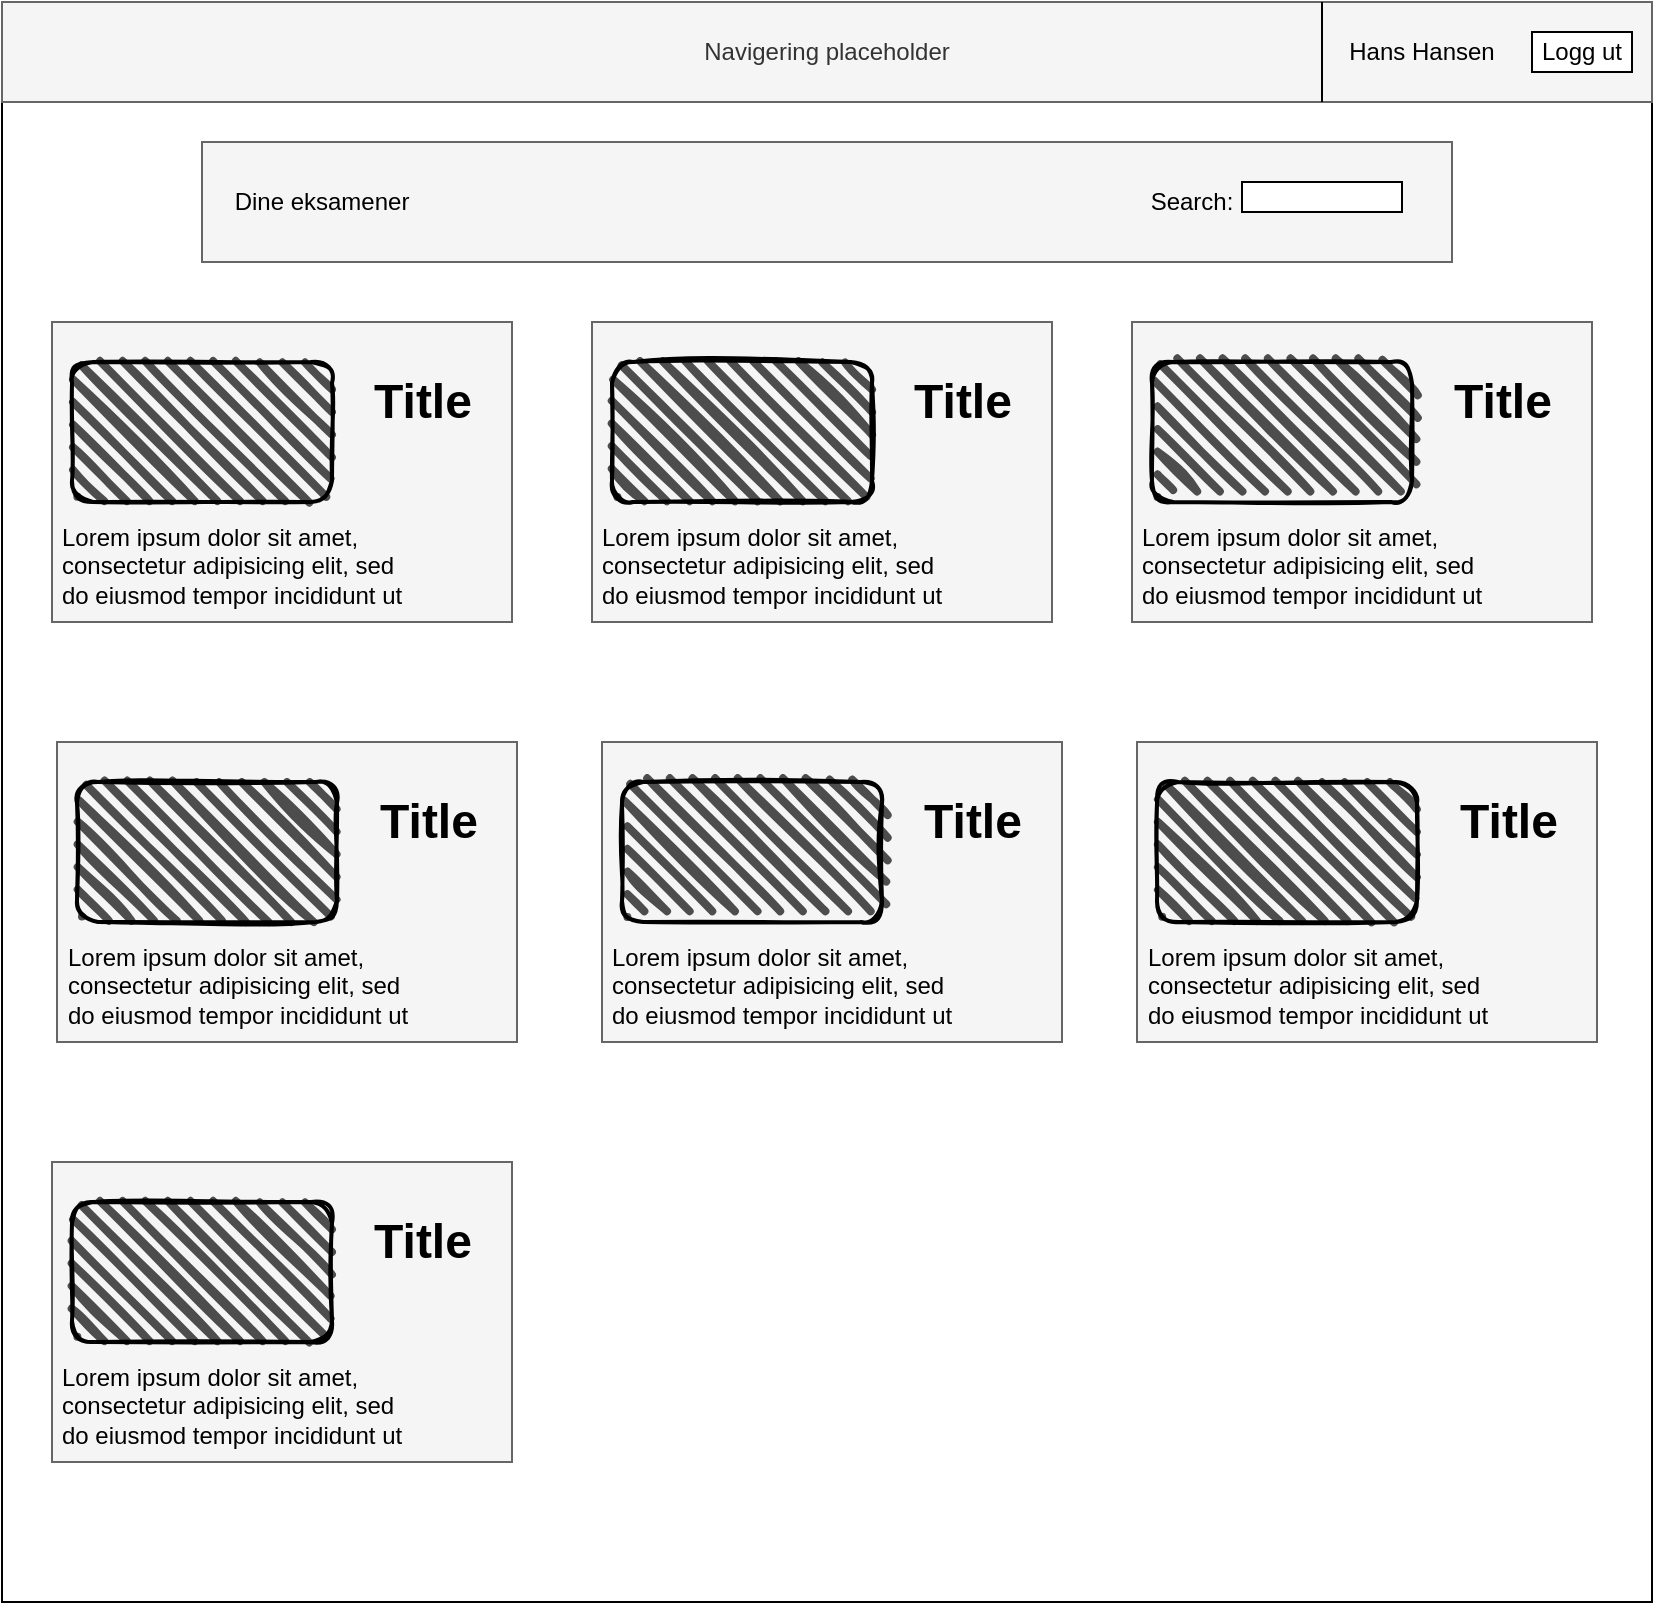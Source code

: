<mxfile version="15.0.3" type="device"><diagram id="kI9OD8ifq_mXSYKE4ezh" name="Page-1"><mxGraphModel dx="2272" dy="794" grid="1" gridSize="10" guides="1" tooltips="1" connect="1" arrows="1" fold="1" page="1" pageScale="1" pageWidth="850" pageHeight="1100" math="0" shadow="0"><root><mxCell id="0"/><mxCell id="1" parent="0"/><mxCell id="lm9uxjQ5vBrG_Tr7gTar-2" value="" style="rounded=0;whiteSpace=wrap;html=1;" vertex="1" parent="1"><mxGeometry x="-835" y="10" width="825" height="800" as="geometry"/></mxCell><mxCell id="lm9uxjQ5vBrG_Tr7gTar-4" value="Navigering placeholder" style="rounded=0;whiteSpace=wrap;html=1;fillColor=#f5f5f5;strokeColor=#666666;fontColor=#333333;" vertex="1" parent="1"><mxGeometry x="-835" y="10" width="825" height="50" as="geometry"/></mxCell><mxCell id="lm9uxjQ5vBrG_Tr7gTar-5" value="Hans Hansen" style="text;html=1;strokeColor=none;fillColor=none;align=center;verticalAlign=middle;whiteSpace=wrap;rounded=0;" vertex="1" parent="1"><mxGeometry x="-170" y="25" width="90" height="20" as="geometry"/></mxCell><mxCell id="lm9uxjQ5vBrG_Tr7gTar-6" value="Logg ut" style="rounded=0;whiteSpace=wrap;html=1;" vertex="1" parent="1"><mxGeometry x="-70" y="25" width="50" height="20" as="geometry"/></mxCell><mxCell id="lm9uxjQ5vBrG_Tr7gTar-7" value="" style="line;strokeWidth=1;direction=south;html=1;perimeter=backbonePerimeter;points=[];outlineConnect=0;" vertex="1" parent="1"><mxGeometry x="-180" y="10" width="10" height="50" as="geometry"/></mxCell><mxCell id="lm9uxjQ5vBrG_Tr7gTar-8" value="" style="rounded=0;whiteSpace=wrap;html=1;strokeWidth=1;fillColor=#f5f5f5;strokeColor=#666666;fontColor=#333333;" vertex="1" parent="1"><mxGeometry x="-735" y="80" width="625" height="60" as="geometry"/></mxCell><mxCell id="lm9uxjQ5vBrG_Tr7gTar-10" value="" style="rounded=0;whiteSpace=wrap;html=1;strokeWidth=1;fillColor=#f5f5f5;strokeColor=#666666;fontColor=#333333;" vertex="1" parent="1"><mxGeometry x="-810" y="170" width="230" height="150" as="geometry"/></mxCell><mxCell id="lm9uxjQ5vBrG_Tr7gTar-11" value="" style="rounded=0;whiteSpace=wrap;html=1;strokeWidth=1;fillColor=#f5f5f5;strokeColor=#666666;fontColor=#333333;" vertex="1" parent="1"><mxGeometry x="-540" y="170" width="230" height="150" as="geometry"/></mxCell><mxCell id="lm9uxjQ5vBrG_Tr7gTar-12" value="" style="rounded=0;whiteSpace=wrap;html=1;strokeWidth=1;fillColor=#f5f5f5;strokeColor=#666666;fontColor=#333333;" vertex="1" parent="1"><mxGeometry x="-270" y="170" width="230" height="150" as="geometry"/></mxCell><mxCell id="lm9uxjQ5vBrG_Tr7gTar-14" value="Dine eksamener" style="text;html=1;strokeColor=none;fillColor=none;align=center;verticalAlign=middle;whiteSpace=wrap;rounded=0;" vertex="1" parent="1"><mxGeometry x="-720" y="100" width="90" height="20" as="geometry"/></mxCell><mxCell id="lm9uxjQ5vBrG_Tr7gTar-21" value="" style="rounded=1;whiteSpace=wrap;html=1;strokeWidth=2;fillWeight=4;hachureGap=8;hachureAngle=45;sketch=1;fillColor=#4D4D4D;" vertex="1" parent="1"><mxGeometry x="-800" y="190" width="130" height="70" as="geometry"/></mxCell><mxCell id="lm9uxjQ5vBrG_Tr7gTar-22" value="Title" style="text;strokeColor=none;fillColor=none;html=1;fontSize=24;fontStyle=1;verticalAlign=middle;align=center;" vertex="1" parent="1"><mxGeometry x="-670" y="190" width="90" height="40" as="geometry"/></mxCell><mxCell id="lm9uxjQ5vBrG_Tr7gTar-23" value="&lt;h1&gt;&lt;br&gt;&lt;/h1&gt;&lt;p&gt;Lorem ipsum dolor sit amet, consectetur adipisicing elit, sed do eiusmod tempor incididunt ut&lt;/p&gt;" style="text;html=1;strokeColor=none;fillColor=none;spacing=5;spacingTop=-20;whiteSpace=wrap;overflow=hidden;rounded=0;" vertex="1" parent="1"><mxGeometry x="-810" y="220" width="190" height="110" as="geometry"/></mxCell><mxCell id="lm9uxjQ5vBrG_Tr7gTar-29" value="" style="shape=image;html=1;verticalLabelPosition=bottom;verticalAlign=top;imageAspect=0;image=https://upload.wikimedia.org/wikipedia/commons/4/42/Cogwheel.png;strokeWidth=1;fillColor=#666666;gradientColor=none;" vertex="1" parent="1"><mxGeometry x="-640" y="230" width="40" height="40" as="geometry"/></mxCell><mxCell id="lm9uxjQ5vBrG_Tr7gTar-36" value="" style="rounded=0;whiteSpace=wrap;html=1;strokeWidth=1;fillColor=#f5f5f5;strokeColor=#666666;fontColor=#333333;" vertex="1" parent="1"><mxGeometry x="-540" y="170" width="230" height="150" as="geometry"/></mxCell><mxCell id="lm9uxjQ5vBrG_Tr7gTar-37" value="" style="rounded=1;whiteSpace=wrap;html=1;strokeWidth=2;fillWeight=4;hachureGap=8;hachureAngle=45;sketch=1;fillColor=#4D4D4D;" vertex="1" parent="1"><mxGeometry x="-530" y="190" width="130" height="70" as="geometry"/></mxCell><mxCell id="lm9uxjQ5vBrG_Tr7gTar-38" value="Title" style="text;strokeColor=none;fillColor=none;html=1;fontSize=24;fontStyle=1;verticalAlign=middle;align=center;" vertex="1" parent="1"><mxGeometry x="-400" y="190" width="90" height="40" as="geometry"/></mxCell><mxCell id="lm9uxjQ5vBrG_Tr7gTar-39" value="&lt;h1&gt;&lt;br&gt;&lt;/h1&gt;&lt;p&gt;Lorem ipsum dolor sit amet, consectetur adipisicing elit, sed do eiusmod tempor incididunt ut&lt;/p&gt;" style="text;html=1;strokeColor=none;fillColor=none;spacing=5;spacingTop=-20;whiteSpace=wrap;overflow=hidden;rounded=0;" vertex="1" parent="1"><mxGeometry x="-540" y="220" width="190" height="110" as="geometry"/></mxCell><mxCell id="lm9uxjQ5vBrG_Tr7gTar-40" value="" style="shape=image;html=1;verticalLabelPosition=bottom;verticalAlign=top;imageAspect=0;image=https://upload.wikimedia.org/wikipedia/commons/4/42/Cogwheel.png;strokeWidth=1;fillColor=#666666;gradientColor=none;" vertex="1" parent="1"><mxGeometry x="-370" y="230" width="40" height="40" as="geometry"/></mxCell><mxCell id="lm9uxjQ5vBrG_Tr7gTar-41" value="" style="rounded=0;whiteSpace=wrap;html=1;strokeWidth=1;fillColor=#f5f5f5;strokeColor=#666666;fontColor=#333333;" vertex="1" parent="1"><mxGeometry x="-270" y="170" width="230" height="150" as="geometry"/></mxCell><mxCell id="lm9uxjQ5vBrG_Tr7gTar-42" value="" style="rounded=1;whiteSpace=wrap;html=1;strokeWidth=2;fillWeight=4;hachureGap=8;hachureAngle=45;sketch=1;fillColor=#4D4D4D;" vertex="1" parent="1"><mxGeometry x="-260" y="190" width="130" height="70" as="geometry"/></mxCell><mxCell id="lm9uxjQ5vBrG_Tr7gTar-43" value="Title" style="text;strokeColor=none;fillColor=none;html=1;fontSize=24;fontStyle=1;verticalAlign=middle;align=center;" vertex="1" parent="1"><mxGeometry x="-130" y="190" width="90" height="40" as="geometry"/></mxCell><mxCell id="lm9uxjQ5vBrG_Tr7gTar-44" value="&lt;h1&gt;&lt;br&gt;&lt;/h1&gt;&lt;p&gt;Lorem ipsum dolor sit amet, consectetur adipisicing elit, sed do eiusmod tempor incididunt ut&lt;/p&gt;" style="text;html=1;strokeColor=none;fillColor=none;spacing=5;spacingTop=-20;whiteSpace=wrap;overflow=hidden;rounded=0;" vertex="1" parent="1"><mxGeometry x="-270" y="220" width="190" height="110" as="geometry"/></mxCell><mxCell id="lm9uxjQ5vBrG_Tr7gTar-45" value="" style="shape=image;html=1;verticalLabelPosition=bottom;verticalAlign=top;imageAspect=0;image=https://upload.wikimedia.org/wikipedia/commons/4/42/Cogwheel.png;strokeWidth=1;fillColor=#666666;gradientColor=none;" vertex="1" parent="1"><mxGeometry x="-100" y="230" width="40" height="40" as="geometry"/></mxCell><mxCell id="lm9uxjQ5vBrG_Tr7gTar-46" value="" style="rounded=0;whiteSpace=wrap;html=1;strokeWidth=1;fillColor=#f5f5f5;strokeColor=#666666;fontColor=#333333;" vertex="1" parent="1"><mxGeometry x="-807.5" y="380" width="230" height="150" as="geometry"/></mxCell><mxCell id="lm9uxjQ5vBrG_Tr7gTar-47" value="" style="rounded=1;whiteSpace=wrap;html=1;strokeWidth=2;fillWeight=4;hachureGap=8;hachureAngle=45;sketch=1;fillColor=#4D4D4D;" vertex="1" parent="1"><mxGeometry x="-797.5" y="400" width="130" height="70" as="geometry"/></mxCell><mxCell id="lm9uxjQ5vBrG_Tr7gTar-48" value="Title" style="text;strokeColor=none;fillColor=none;html=1;fontSize=24;fontStyle=1;verticalAlign=middle;align=center;" vertex="1" parent="1"><mxGeometry x="-667.5" y="400" width="90" height="40" as="geometry"/></mxCell><mxCell id="lm9uxjQ5vBrG_Tr7gTar-49" value="&lt;h1&gt;&lt;br&gt;&lt;/h1&gt;&lt;p&gt;Lorem ipsum dolor sit amet, consectetur adipisicing elit, sed do eiusmod tempor incididunt ut&lt;/p&gt;" style="text;html=1;strokeColor=none;fillColor=none;spacing=5;spacingTop=-20;whiteSpace=wrap;overflow=hidden;rounded=0;" vertex="1" parent="1"><mxGeometry x="-807.5" y="430" width="190" height="110" as="geometry"/></mxCell><mxCell id="lm9uxjQ5vBrG_Tr7gTar-50" value="" style="shape=image;html=1;verticalLabelPosition=bottom;verticalAlign=top;imageAspect=0;image=https://upload.wikimedia.org/wikipedia/commons/4/42/Cogwheel.png;strokeWidth=1;fillColor=#666666;gradientColor=none;" vertex="1" parent="1"><mxGeometry x="-637.5" y="440" width="40" height="40" as="geometry"/></mxCell><mxCell id="lm9uxjQ5vBrG_Tr7gTar-51" value="" style="rounded=0;whiteSpace=wrap;html=1;strokeWidth=1;fillColor=#f5f5f5;strokeColor=#666666;fontColor=#333333;" vertex="1" parent="1"><mxGeometry x="-535" y="380" width="230" height="150" as="geometry"/></mxCell><mxCell id="lm9uxjQ5vBrG_Tr7gTar-52" value="" style="rounded=1;whiteSpace=wrap;html=1;strokeWidth=2;fillWeight=4;hachureGap=8;hachureAngle=45;sketch=1;fillColor=#4D4D4D;" vertex="1" parent="1"><mxGeometry x="-525" y="400" width="130" height="70" as="geometry"/></mxCell><mxCell id="lm9uxjQ5vBrG_Tr7gTar-53" value="Title" style="text;strokeColor=none;fillColor=none;html=1;fontSize=24;fontStyle=1;verticalAlign=middle;align=center;" vertex="1" parent="1"><mxGeometry x="-395" y="400" width="90" height="40" as="geometry"/></mxCell><mxCell id="lm9uxjQ5vBrG_Tr7gTar-54" value="&lt;h1&gt;&lt;br&gt;&lt;/h1&gt;&lt;p&gt;Lorem ipsum dolor sit amet, consectetur adipisicing elit, sed do eiusmod tempor incididunt ut&lt;/p&gt;" style="text;html=1;strokeColor=none;fillColor=none;spacing=5;spacingTop=-20;whiteSpace=wrap;overflow=hidden;rounded=0;" vertex="1" parent="1"><mxGeometry x="-535" y="430" width="190" height="110" as="geometry"/></mxCell><mxCell id="lm9uxjQ5vBrG_Tr7gTar-55" value="" style="shape=image;html=1;verticalLabelPosition=bottom;verticalAlign=top;imageAspect=0;image=https://upload.wikimedia.org/wikipedia/commons/4/42/Cogwheel.png;strokeWidth=1;fillColor=#666666;gradientColor=none;" vertex="1" parent="1"><mxGeometry x="-365" y="440" width="40" height="40" as="geometry"/></mxCell><mxCell id="lm9uxjQ5vBrG_Tr7gTar-56" value="" style="rounded=0;whiteSpace=wrap;html=1;strokeWidth=1;fillColor=#f5f5f5;strokeColor=#666666;fontColor=#333333;" vertex="1" parent="1"><mxGeometry x="-267.5" y="380" width="230" height="150" as="geometry"/></mxCell><mxCell id="lm9uxjQ5vBrG_Tr7gTar-57" value="" style="rounded=1;whiteSpace=wrap;html=1;strokeWidth=2;fillWeight=4;hachureGap=8;hachureAngle=45;sketch=1;fillColor=#4D4D4D;" vertex="1" parent="1"><mxGeometry x="-257.5" y="400" width="130" height="70" as="geometry"/></mxCell><mxCell id="lm9uxjQ5vBrG_Tr7gTar-58" value="Title" style="text;strokeColor=none;fillColor=none;html=1;fontSize=24;fontStyle=1;verticalAlign=middle;align=center;" vertex="1" parent="1"><mxGeometry x="-127.5" y="400" width="90" height="40" as="geometry"/></mxCell><mxCell id="lm9uxjQ5vBrG_Tr7gTar-59" value="&lt;h1&gt;&lt;br&gt;&lt;/h1&gt;&lt;p&gt;Lorem ipsum dolor sit amet, consectetur adipisicing elit, sed do eiusmod tempor incididunt ut&lt;/p&gt;" style="text;html=1;strokeColor=none;fillColor=none;spacing=5;spacingTop=-20;whiteSpace=wrap;overflow=hidden;rounded=0;" vertex="1" parent="1"><mxGeometry x="-267.5" y="430" width="190" height="110" as="geometry"/></mxCell><mxCell id="lm9uxjQ5vBrG_Tr7gTar-60" value="" style="shape=image;html=1;verticalLabelPosition=bottom;verticalAlign=top;imageAspect=0;image=https://upload.wikimedia.org/wikipedia/commons/4/42/Cogwheel.png;strokeWidth=1;fillColor=#666666;gradientColor=none;" vertex="1" parent="1"><mxGeometry x="-97.5" y="440" width="40" height="40" as="geometry"/></mxCell><mxCell id="lm9uxjQ5vBrG_Tr7gTar-61" value="" style="rounded=0;whiteSpace=wrap;html=1;strokeWidth=1;fillColor=#f5f5f5;strokeColor=#666666;fontColor=#333333;" vertex="1" parent="1"><mxGeometry x="-810" y="590" width="230" height="150" as="geometry"/></mxCell><mxCell id="lm9uxjQ5vBrG_Tr7gTar-62" value="" style="rounded=1;whiteSpace=wrap;html=1;strokeWidth=2;fillWeight=4;hachureGap=8;hachureAngle=45;sketch=1;fillColor=#4D4D4D;" vertex="1" parent="1"><mxGeometry x="-800" y="610" width="130" height="70" as="geometry"/></mxCell><mxCell id="lm9uxjQ5vBrG_Tr7gTar-63" value="Title" style="text;strokeColor=none;fillColor=none;html=1;fontSize=24;fontStyle=1;verticalAlign=middle;align=center;" vertex="1" parent="1"><mxGeometry x="-670" y="610" width="90" height="40" as="geometry"/></mxCell><mxCell id="lm9uxjQ5vBrG_Tr7gTar-64" value="&lt;h1&gt;&lt;br&gt;&lt;/h1&gt;&lt;p&gt;Lorem ipsum dolor sit amet, consectetur adipisicing elit, sed do eiusmod tempor incididunt ut&lt;/p&gt;" style="text;html=1;strokeColor=none;fillColor=none;spacing=5;spacingTop=-20;whiteSpace=wrap;overflow=hidden;rounded=0;" vertex="1" parent="1"><mxGeometry x="-810" y="640" width="190" height="110" as="geometry"/></mxCell><mxCell id="lm9uxjQ5vBrG_Tr7gTar-65" value="" style="shape=image;html=1;verticalLabelPosition=bottom;verticalAlign=top;imageAspect=0;image=https://upload.wikimedia.org/wikipedia/commons/4/42/Cogwheel.png;strokeWidth=1;fillColor=#666666;gradientColor=none;" vertex="1" parent="1"><mxGeometry x="-640" y="650" width="40" height="40" as="geometry"/></mxCell><mxCell id="lm9uxjQ5vBrG_Tr7gTar-66" value="Search:" style="text;html=1;strokeColor=none;fillColor=none;align=center;verticalAlign=middle;whiteSpace=wrap;rounded=0;" vertex="1" parent="1"><mxGeometry x="-270" y="100" width="60" height="20" as="geometry"/></mxCell><mxCell id="lm9uxjQ5vBrG_Tr7gTar-67" value="" style="rounded=0;whiteSpace=wrap;html=1;strokeWidth=1;" vertex="1" parent="1"><mxGeometry x="-215" y="100" width="80" height="15" as="geometry"/></mxCell></root></mxGraphModel></diagram></mxfile>